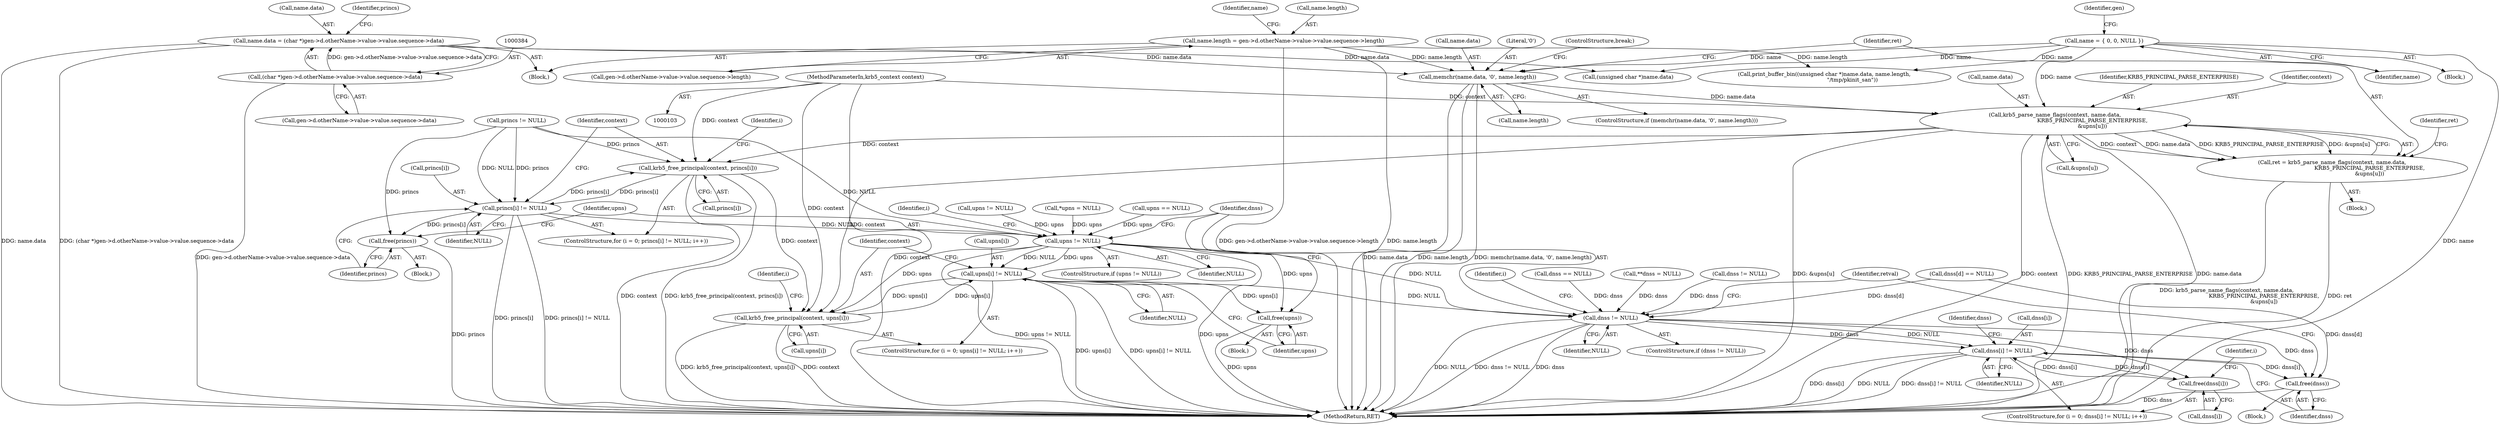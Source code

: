 digraph "0_krb5_50fe4074f188c2d4da0c421e96553acea8378db2@pointer" {
"1000480" [label="(Call,krb5_parse_name_flags(context, name.data,\n                                            KRB5_PRINCIPAL_PARSE_ENTERPRISE,\n                                            &upns[u]))"];
"1000104" [label="(MethodParameterIn,krb5_context context)"];
"1000349" [label="(Call,name = { 0, 0, NULL })"];
"1000469" [label="(Call,memchr(name.data, '\0', name.length))"];
"1000379" [label="(Call,name.data = (char *)gen->d.otherName->value->value.sequence->data)"];
"1000383" [label="(Call,(char *)gen->d.otherName->value->value.sequence->data)"];
"1000362" [label="(Call,name.length = gen->d.otherName->value->value.sequence->length)"];
"1000478" [label="(Call,ret = krb5_parse_name_flags(context, name.data,\n                                            KRB5_PRINCIPAL_PARSE_ENTERPRISE,\n                                            &upns[u]))"];
"1000628" [label="(Call,krb5_free_principal(context, princs[i]))"];
"1000621" [label="(Call,princs[i] != NULL)"];
"1000633" [label="(Call,free(princs))"];
"1000636" [label="(Call,upns != NULL)"];
"1000644" [label="(Call,upns[i] != NULL)"];
"1000651" [label="(Call,krb5_free_principal(context, upns[i]))"];
"1000656" [label="(Call,free(upns))"];
"1000659" [label="(Call,dnss != NULL)"];
"1000667" [label="(Call,dnss[i] != NULL)"];
"1000674" [label="(Call,free(dnss[i]))"];
"1000678" [label="(Call,free(dnss))"];
"1000482" [label="(Call,name.data)"];
"1000667" [label="(Call,dnss[i] != NULL)"];
"1000681" [label="(Identifier,retval)"];
"1000401" [label="(Identifier,princs)"];
"1000477" [label="(ControlStructure,break;)"];
"1000469" [label="(Call,memchr(name.data, '\0', name.length))"];
"1000661" [label="(Identifier,NULL)"];
"1000451" [label="(Call,upns != NULL)"];
"1000622" [label="(Call,princs[i])"];
"1000362" [label="(Call,name.length = gen->d.otherName->value->value.sequence->length)"];
"1000363" [label="(Call,name.length)"];
"1000628" [label="(Call,krb5_free_principal(context, princs[i]))"];
"1000635" [label="(ControlStructure,if (upns != NULL))"];
"1000485" [label="(Identifier,KRB5_PRINCIPAL_PARSE_ENTERPRISE)"];
"1000383" [label="(Call,(char *)gen->d.otherName->value->value.sequence->data)"];
"1000675" [label="(Call,dnss[i])"];
"1000470" [label="(Call,name.data)"];
"1000352" [label="(Identifier,gen)"];
"1000360" [label="(Block,)"];
"1000330" [label="(Call,dnss == NULL)"];
"1000491" [label="(Identifier,ret)"];
"1000139" [label="(Call,*upns = NULL)"];
"1000658" [label="(ControlStructure,if (dnss != NULL))"];
"1000104" [label="(MethodParameterIn,krb5_context context)"];
"1000307" [label="(Call,upns == NULL)"];
"1000418" [label="(Call,(unsigned char *)name.data)"];
"1000479" [label="(Identifier,ret)"];
"1000625" [label="(Identifier,NULL)"];
"1000650" [label="(Identifier,i)"];
"1000645" [label="(Call,upns[i])"];
"1000634" [label="(Identifier,princs)"];
"1000478" [label="(Call,ret = krb5_parse_name_flags(context, name.data,\n                                            KRB5_PRINCIPAL_PARSE_ENTERPRISE,\n                                            &upns[u]))"];
"1000630" [label="(Call,princs[i])"];
"1000640" [label="(ControlStructure,for (i = 0; upns[i] != NULL; i++))"];
"1000639" [label="(Block,)"];
"1000637" [label="(Identifier,upns)"];
"1000349" [label="(Call,name = { 0, 0, NULL })"];
"1000366" [label="(Call,gen->d.otherName->value->value.sequence->length)"];
"1000636" [label="(Call,upns != NULL)"];
"1000481" [label="(Identifier,context)"];
"1000633" [label="(Call,free(princs))"];
"1000617" [label="(ControlStructure,for (i = 0; princs[i] != NULL; i++))"];
"1000642" [label="(Identifier,i)"];
"1000671" [label="(Identifier,NULL)"];
"1000682" [label="(MethodReturn,RET)"];
"1000674" [label="(Call,free(dnss[i]))"];
"1000613" [label="(Call,princs != NULL)"];
"1000143" [label="(Call,**dnss = NULL)"];
"1000474" [label="(Call,name.length)"];
"1000659" [label="(Call,dnss != NULL)"];
"1000417" [label="(Call,print_buffer_bin((unsigned char *)name.data, name.length,\n                                 \"/tmp/pkinit_san\"))"];
"1000385" [label="(Call,gen->d.otherName->value->value.sequence->data)"];
"1000644" [label="(Call,upns[i] != NULL)"];
"1000663" [label="(ControlStructure,for (i = 0; dnss[i] != NULL; i++))"];
"1000486" [label="(Call,&upns[u])"];
"1000616" [label="(Block,)"];
"1000380" [label="(Call,name.data)"];
"1000511" [label="(Call,dnss != NULL)"];
"1000379" [label="(Call,name.data = (char *)gen->d.otherName->value->value.sequence->data)"];
"1000629" [label="(Identifier,context)"];
"1000627" [label="(Identifier,i)"];
"1000656" [label="(Call,free(upns))"];
"1000660" [label="(Identifier,dnss)"];
"1000673" [label="(Identifier,i)"];
"1000468" [label="(ControlStructure,if (memchr(name.data, '\0', name.length)))"];
"1000648" [label="(Identifier,NULL)"];
"1000638" [label="(Identifier,NULL)"];
"1000652" [label="(Identifier,context)"];
"1000347" [label="(Block,)"];
"1000560" [label="(Call,dnss[d] == NULL)"];
"1000657" [label="(Identifier,upns)"];
"1000651" [label="(Call,krb5_free_principal(context, upns[i]))"];
"1000480" [label="(Call,krb5_parse_name_flags(context, name.data,\n                                            KRB5_PRINCIPAL_PARSE_ENTERPRISE,\n                                            &upns[u]))"];
"1000668" [label="(Call,dnss[i])"];
"1000662" [label="(Block,)"];
"1000621" [label="(Call,princs[i] != NULL)"];
"1000679" [label="(Identifier,dnss)"];
"1000350" [label="(Identifier,name)"];
"1000467" [label="(Block,)"];
"1000676" [label="(Identifier,dnss)"];
"1000665" [label="(Identifier,i)"];
"1000381" [label="(Identifier,name)"];
"1000678" [label="(Call,free(dnss))"];
"1000473" [label="(Literal,'\0')"];
"1000653" [label="(Call,upns[i])"];
"1000480" -> "1000478"  [label="AST: "];
"1000480" -> "1000486"  [label="CFG: "];
"1000481" -> "1000480"  [label="AST: "];
"1000482" -> "1000480"  [label="AST: "];
"1000485" -> "1000480"  [label="AST: "];
"1000486" -> "1000480"  [label="AST: "];
"1000478" -> "1000480"  [label="CFG: "];
"1000480" -> "1000682"  [label="DDG: &upns[u]"];
"1000480" -> "1000682"  [label="DDG: context"];
"1000480" -> "1000682"  [label="DDG: KRB5_PRINCIPAL_PARSE_ENTERPRISE"];
"1000480" -> "1000682"  [label="DDG: name.data"];
"1000480" -> "1000478"  [label="DDG: context"];
"1000480" -> "1000478"  [label="DDG: name.data"];
"1000480" -> "1000478"  [label="DDG: KRB5_PRINCIPAL_PARSE_ENTERPRISE"];
"1000480" -> "1000478"  [label="DDG: &upns[u]"];
"1000104" -> "1000480"  [label="DDG: context"];
"1000349" -> "1000480"  [label="DDG: name"];
"1000469" -> "1000480"  [label="DDG: name.data"];
"1000480" -> "1000628"  [label="DDG: context"];
"1000480" -> "1000651"  [label="DDG: context"];
"1000104" -> "1000103"  [label="AST: "];
"1000104" -> "1000682"  [label="DDG: context"];
"1000104" -> "1000628"  [label="DDG: context"];
"1000104" -> "1000651"  [label="DDG: context"];
"1000349" -> "1000347"  [label="AST: "];
"1000349" -> "1000350"  [label="CFG: "];
"1000350" -> "1000349"  [label="AST: "];
"1000352" -> "1000349"  [label="CFG: "];
"1000349" -> "1000682"  [label="DDG: name"];
"1000349" -> "1000418"  [label="DDG: name"];
"1000349" -> "1000417"  [label="DDG: name"];
"1000349" -> "1000469"  [label="DDG: name"];
"1000469" -> "1000468"  [label="AST: "];
"1000469" -> "1000474"  [label="CFG: "];
"1000470" -> "1000469"  [label="AST: "];
"1000473" -> "1000469"  [label="AST: "];
"1000474" -> "1000469"  [label="AST: "];
"1000477" -> "1000469"  [label="CFG: "];
"1000479" -> "1000469"  [label="CFG: "];
"1000469" -> "1000682"  [label="DDG: name.length"];
"1000469" -> "1000682"  [label="DDG: memchr(name.data, '\0', name.length)"];
"1000469" -> "1000682"  [label="DDG: name.data"];
"1000379" -> "1000469"  [label="DDG: name.data"];
"1000362" -> "1000469"  [label="DDG: name.length"];
"1000379" -> "1000360"  [label="AST: "];
"1000379" -> "1000383"  [label="CFG: "];
"1000380" -> "1000379"  [label="AST: "];
"1000383" -> "1000379"  [label="AST: "];
"1000401" -> "1000379"  [label="CFG: "];
"1000379" -> "1000682"  [label="DDG: (char *)gen->d.otherName->value->value.sequence->data"];
"1000379" -> "1000682"  [label="DDG: name.data"];
"1000383" -> "1000379"  [label="DDG: gen->d.otherName->value->value.sequence->data"];
"1000379" -> "1000418"  [label="DDG: name.data"];
"1000383" -> "1000385"  [label="CFG: "];
"1000384" -> "1000383"  [label="AST: "];
"1000385" -> "1000383"  [label="AST: "];
"1000383" -> "1000682"  [label="DDG: gen->d.otherName->value->value.sequence->data"];
"1000362" -> "1000360"  [label="AST: "];
"1000362" -> "1000366"  [label="CFG: "];
"1000363" -> "1000362"  [label="AST: "];
"1000366" -> "1000362"  [label="AST: "];
"1000381" -> "1000362"  [label="CFG: "];
"1000362" -> "1000682"  [label="DDG: gen->d.otherName->value->value.sequence->length"];
"1000362" -> "1000682"  [label="DDG: name.length"];
"1000362" -> "1000417"  [label="DDG: name.length"];
"1000478" -> "1000467"  [label="AST: "];
"1000479" -> "1000478"  [label="AST: "];
"1000491" -> "1000478"  [label="CFG: "];
"1000478" -> "1000682"  [label="DDG: ret"];
"1000478" -> "1000682"  [label="DDG: krb5_parse_name_flags(context, name.data,\n                                            KRB5_PRINCIPAL_PARSE_ENTERPRISE,\n                                            &upns[u])"];
"1000628" -> "1000617"  [label="AST: "];
"1000628" -> "1000630"  [label="CFG: "];
"1000629" -> "1000628"  [label="AST: "];
"1000630" -> "1000628"  [label="AST: "];
"1000627" -> "1000628"  [label="CFG: "];
"1000628" -> "1000682"  [label="DDG: context"];
"1000628" -> "1000682"  [label="DDG: krb5_free_principal(context, princs[i])"];
"1000628" -> "1000621"  [label="DDG: princs[i]"];
"1000613" -> "1000628"  [label="DDG: princs"];
"1000621" -> "1000628"  [label="DDG: princs[i]"];
"1000628" -> "1000651"  [label="DDG: context"];
"1000621" -> "1000617"  [label="AST: "];
"1000621" -> "1000625"  [label="CFG: "];
"1000622" -> "1000621"  [label="AST: "];
"1000625" -> "1000621"  [label="AST: "];
"1000629" -> "1000621"  [label="CFG: "];
"1000634" -> "1000621"  [label="CFG: "];
"1000621" -> "1000682"  [label="DDG: princs[i]"];
"1000621" -> "1000682"  [label="DDG: princs[i] != NULL"];
"1000613" -> "1000621"  [label="DDG: princs"];
"1000613" -> "1000621"  [label="DDG: NULL"];
"1000621" -> "1000633"  [label="DDG: princs[i]"];
"1000621" -> "1000636"  [label="DDG: NULL"];
"1000633" -> "1000616"  [label="AST: "];
"1000633" -> "1000634"  [label="CFG: "];
"1000634" -> "1000633"  [label="AST: "];
"1000637" -> "1000633"  [label="CFG: "];
"1000633" -> "1000682"  [label="DDG: princs"];
"1000613" -> "1000633"  [label="DDG: princs"];
"1000636" -> "1000635"  [label="AST: "];
"1000636" -> "1000638"  [label="CFG: "];
"1000637" -> "1000636"  [label="AST: "];
"1000638" -> "1000636"  [label="AST: "];
"1000642" -> "1000636"  [label="CFG: "];
"1000660" -> "1000636"  [label="CFG: "];
"1000636" -> "1000682"  [label="DDG: upns"];
"1000636" -> "1000682"  [label="DDG: upns != NULL"];
"1000139" -> "1000636"  [label="DDG: upns"];
"1000451" -> "1000636"  [label="DDG: upns"];
"1000307" -> "1000636"  [label="DDG: upns"];
"1000613" -> "1000636"  [label="DDG: NULL"];
"1000636" -> "1000644"  [label="DDG: upns"];
"1000636" -> "1000644"  [label="DDG: NULL"];
"1000636" -> "1000651"  [label="DDG: upns"];
"1000636" -> "1000656"  [label="DDG: upns"];
"1000636" -> "1000659"  [label="DDG: NULL"];
"1000644" -> "1000640"  [label="AST: "];
"1000644" -> "1000648"  [label="CFG: "];
"1000645" -> "1000644"  [label="AST: "];
"1000648" -> "1000644"  [label="AST: "];
"1000652" -> "1000644"  [label="CFG: "];
"1000657" -> "1000644"  [label="CFG: "];
"1000644" -> "1000682"  [label="DDG: upns[i] != NULL"];
"1000644" -> "1000682"  [label="DDG: upns[i]"];
"1000651" -> "1000644"  [label="DDG: upns[i]"];
"1000644" -> "1000651"  [label="DDG: upns[i]"];
"1000644" -> "1000656"  [label="DDG: upns[i]"];
"1000644" -> "1000659"  [label="DDG: NULL"];
"1000651" -> "1000640"  [label="AST: "];
"1000651" -> "1000653"  [label="CFG: "];
"1000652" -> "1000651"  [label="AST: "];
"1000653" -> "1000651"  [label="AST: "];
"1000650" -> "1000651"  [label="CFG: "];
"1000651" -> "1000682"  [label="DDG: krb5_free_principal(context, upns[i])"];
"1000651" -> "1000682"  [label="DDG: context"];
"1000656" -> "1000639"  [label="AST: "];
"1000656" -> "1000657"  [label="CFG: "];
"1000657" -> "1000656"  [label="AST: "];
"1000660" -> "1000656"  [label="CFG: "];
"1000656" -> "1000682"  [label="DDG: upns"];
"1000659" -> "1000658"  [label="AST: "];
"1000659" -> "1000661"  [label="CFG: "];
"1000660" -> "1000659"  [label="AST: "];
"1000661" -> "1000659"  [label="AST: "];
"1000665" -> "1000659"  [label="CFG: "];
"1000681" -> "1000659"  [label="CFG: "];
"1000659" -> "1000682"  [label="DDG: dnss"];
"1000659" -> "1000682"  [label="DDG: NULL"];
"1000659" -> "1000682"  [label="DDG: dnss != NULL"];
"1000330" -> "1000659"  [label="DDG: dnss"];
"1000143" -> "1000659"  [label="DDG: dnss"];
"1000511" -> "1000659"  [label="DDG: dnss"];
"1000560" -> "1000659"  [label="DDG: dnss[d]"];
"1000659" -> "1000667"  [label="DDG: dnss"];
"1000659" -> "1000667"  [label="DDG: NULL"];
"1000659" -> "1000674"  [label="DDG: dnss"];
"1000659" -> "1000678"  [label="DDG: dnss"];
"1000667" -> "1000663"  [label="AST: "];
"1000667" -> "1000671"  [label="CFG: "];
"1000668" -> "1000667"  [label="AST: "];
"1000671" -> "1000667"  [label="AST: "];
"1000676" -> "1000667"  [label="CFG: "];
"1000679" -> "1000667"  [label="CFG: "];
"1000667" -> "1000682"  [label="DDG: dnss[i]"];
"1000667" -> "1000682"  [label="DDG: NULL"];
"1000667" -> "1000682"  [label="DDG: dnss[i] != NULL"];
"1000674" -> "1000667"  [label="DDG: dnss[i]"];
"1000667" -> "1000674"  [label="DDG: dnss[i]"];
"1000667" -> "1000678"  [label="DDG: dnss[i]"];
"1000674" -> "1000663"  [label="AST: "];
"1000674" -> "1000675"  [label="CFG: "];
"1000675" -> "1000674"  [label="AST: "];
"1000673" -> "1000674"  [label="CFG: "];
"1000678" -> "1000662"  [label="AST: "];
"1000678" -> "1000679"  [label="CFG: "];
"1000679" -> "1000678"  [label="AST: "];
"1000681" -> "1000678"  [label="CFG: "];
"1000678" -> "1000682"  [label="DDG: dnss"];
"1000560" -> "1000678"  [label="DDG: dnss[d]"];
}
